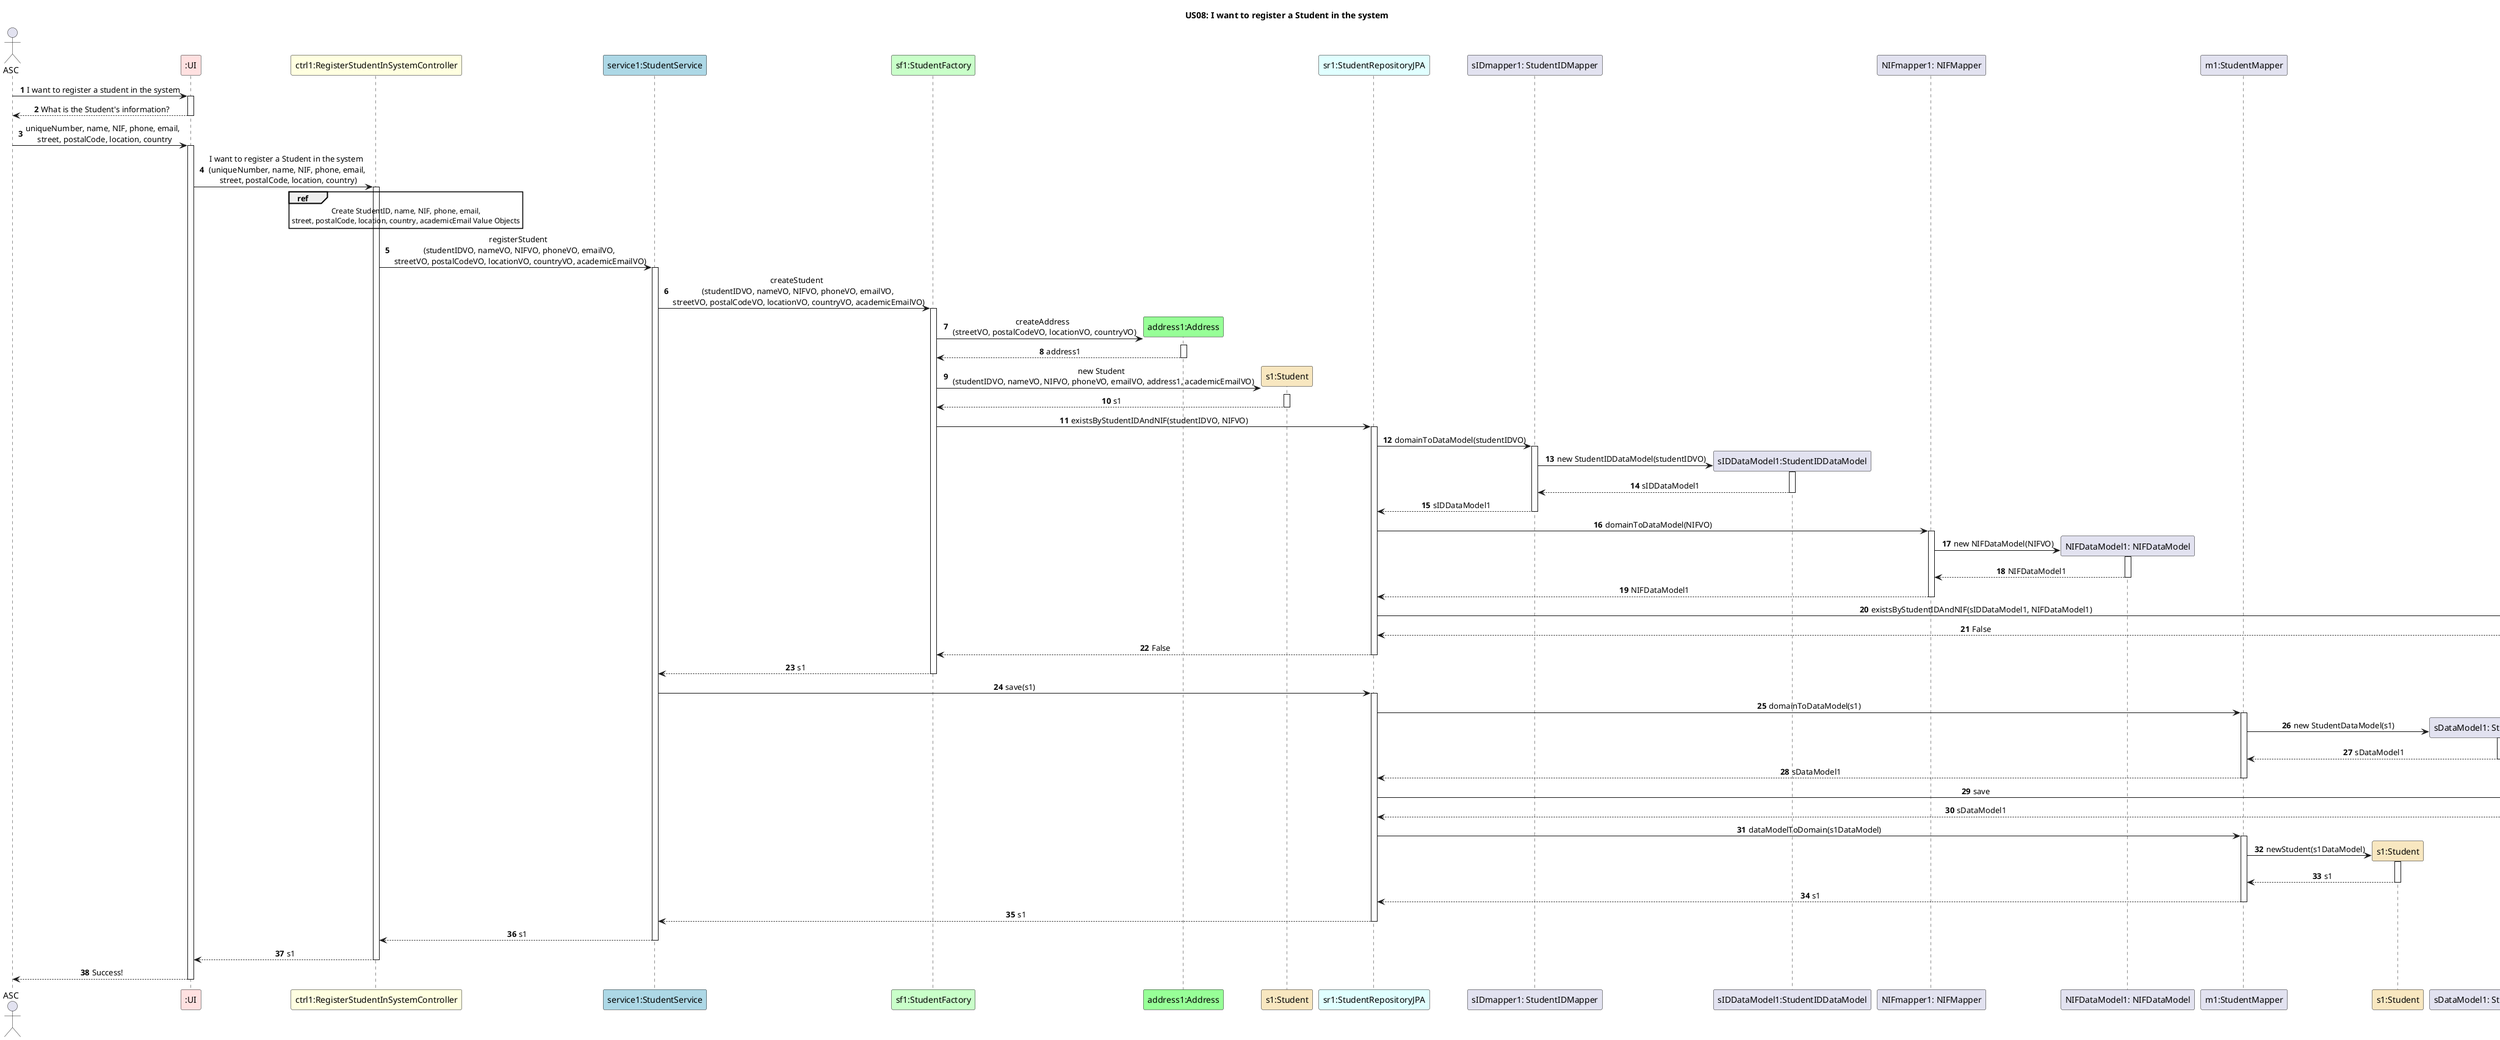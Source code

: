@startuml
autonumber
skinparam sequenceMessageAlign center
title US08: I want to register a Student in the system

actor ASC
participant ":UI" as UI #implementation
participant "ctrl1:RegisterStudentInSystemController" as ctrl #lightyellow
participant "service1:StudentService" as service #lightblue
participant "sf1:StudentFactory" as SF #technology
participant "address1:Address" as A #physical
participant "s1:Student" as s1 #strategy
participant "sr1:StudentRepositoryJPA" as SR #lightcyan
participant "sIDmapper1: StudentIDMapper" as SMapper
participant "sIDDataModel1:StudentIDDataModel" as siddm
participant "NIFmapper1: NIFMapper" as NIF
participant "NIFDataModel1: NIFDataModel" as NIFDM
participant "m1:StudentMapper" as mapper
participant "s1:Student" as s2 #strategy
participant "sDataModel1: StudentDataModel" as sDM

ASC -> UI: I want to register a student in the system
activate UI
UI --> ASC: What is the Student's information?
deactivate UI
ASC -> UI: uniqueNumber, name, NIF, phone, email, \n street, postalCode, location, country
activate UI
UI -> ctrl: I want to register a Student in the system \n (uniqueNumber, name, NIF, phone, email, \n street, postalCode, location, country)
activate ctrl

ref over ctrl
    Create StudentID, name, NIF, phone, email,
    street, postalCode, location, country, academicEmail Value Objects
end ref

ctrl -> service: registerStudent \n (studentIDVO, nameVO, NIFVO, phoneVO, emailVO, \n streetVO, postalCodeVO, locationVO, countryVO, academicEmailVO)
activate service

service -> SF: createStudent \n (studentIDVO, nameVO, NIFVO, phoneVO, emailVO, \n streetVO, postalCodeVO, locationVO, countryVO, academicEmailVO)
activate SF

SF -> A**: createAddress \n (streetVO, postalCodeVO, locationVO, countryVO)
activate A

A --> SF: address1
deactivate A

SF -> s1**: new Student \n (studentIDVO, nameVO, NIFVO, phoneVO, emailVO, address1, academicEmailVO)
activate s1
s1 --> SF: s1
deactivate s1

SF -> SR: existsByStudentIDAndNIF(studentIDVO, NIFVO)
activate SR
SR -> SMapper : domainToDataModel(studentIDVO)
activate SMapper
SMapper -> siddm**: new StudentIDDataModel(studentIDVO)
activate siddm
siddm --> SMapper : sIDDataModel1
deactivate siddm
SMapper --> SR: sIDDataModel1
deactivate SMapper
SR -> NIF : domainToDataModel(NIFVO)
activate NIF
NIF -> NIFDM**: new NIFDataModel(NIFVO)
activate NIFDM
NIFDM --> NIF: NIFDataModel1
deactivate NIFDM
NIF --> SR: NIFDataModel1
deactivate NIF
SR -> : existsByStudentIDAndNIF(sIDDataModel1, NIFDataModel1)
SR <-- : False
SR --> SF: False
deactivate SR
SF --> service: s1
deactivate SF

service -> SR: save(s1)
activate SR
SR -> mapper: domainToDataModel(s1)
activate mapper
mapper -> sDM**: new StudentDataModel(s1)
activate sDM
sDM --> mapper : sDataModel1
deactivate sDM
mapper --> SR: sDataModel1
deactivate mapper
SR -> : save
SR <-- :sDataModel1
SR -> mapper: dataModelToDomain(s1DataModel)
activate mapper
mapper -> s2**: newStudent(s1DataModel)
activate s2
s2 --> mapper: s1
deactivate s2
mapper --> SR: s1
deactivate mapper



SR --> service: s1
deactivate SR
service --> ctrl: s1
deactivate service
ctrl --> UI: s1
deactivate ctrl
UI --> ASC: Success!
deactivate UI

@enduml